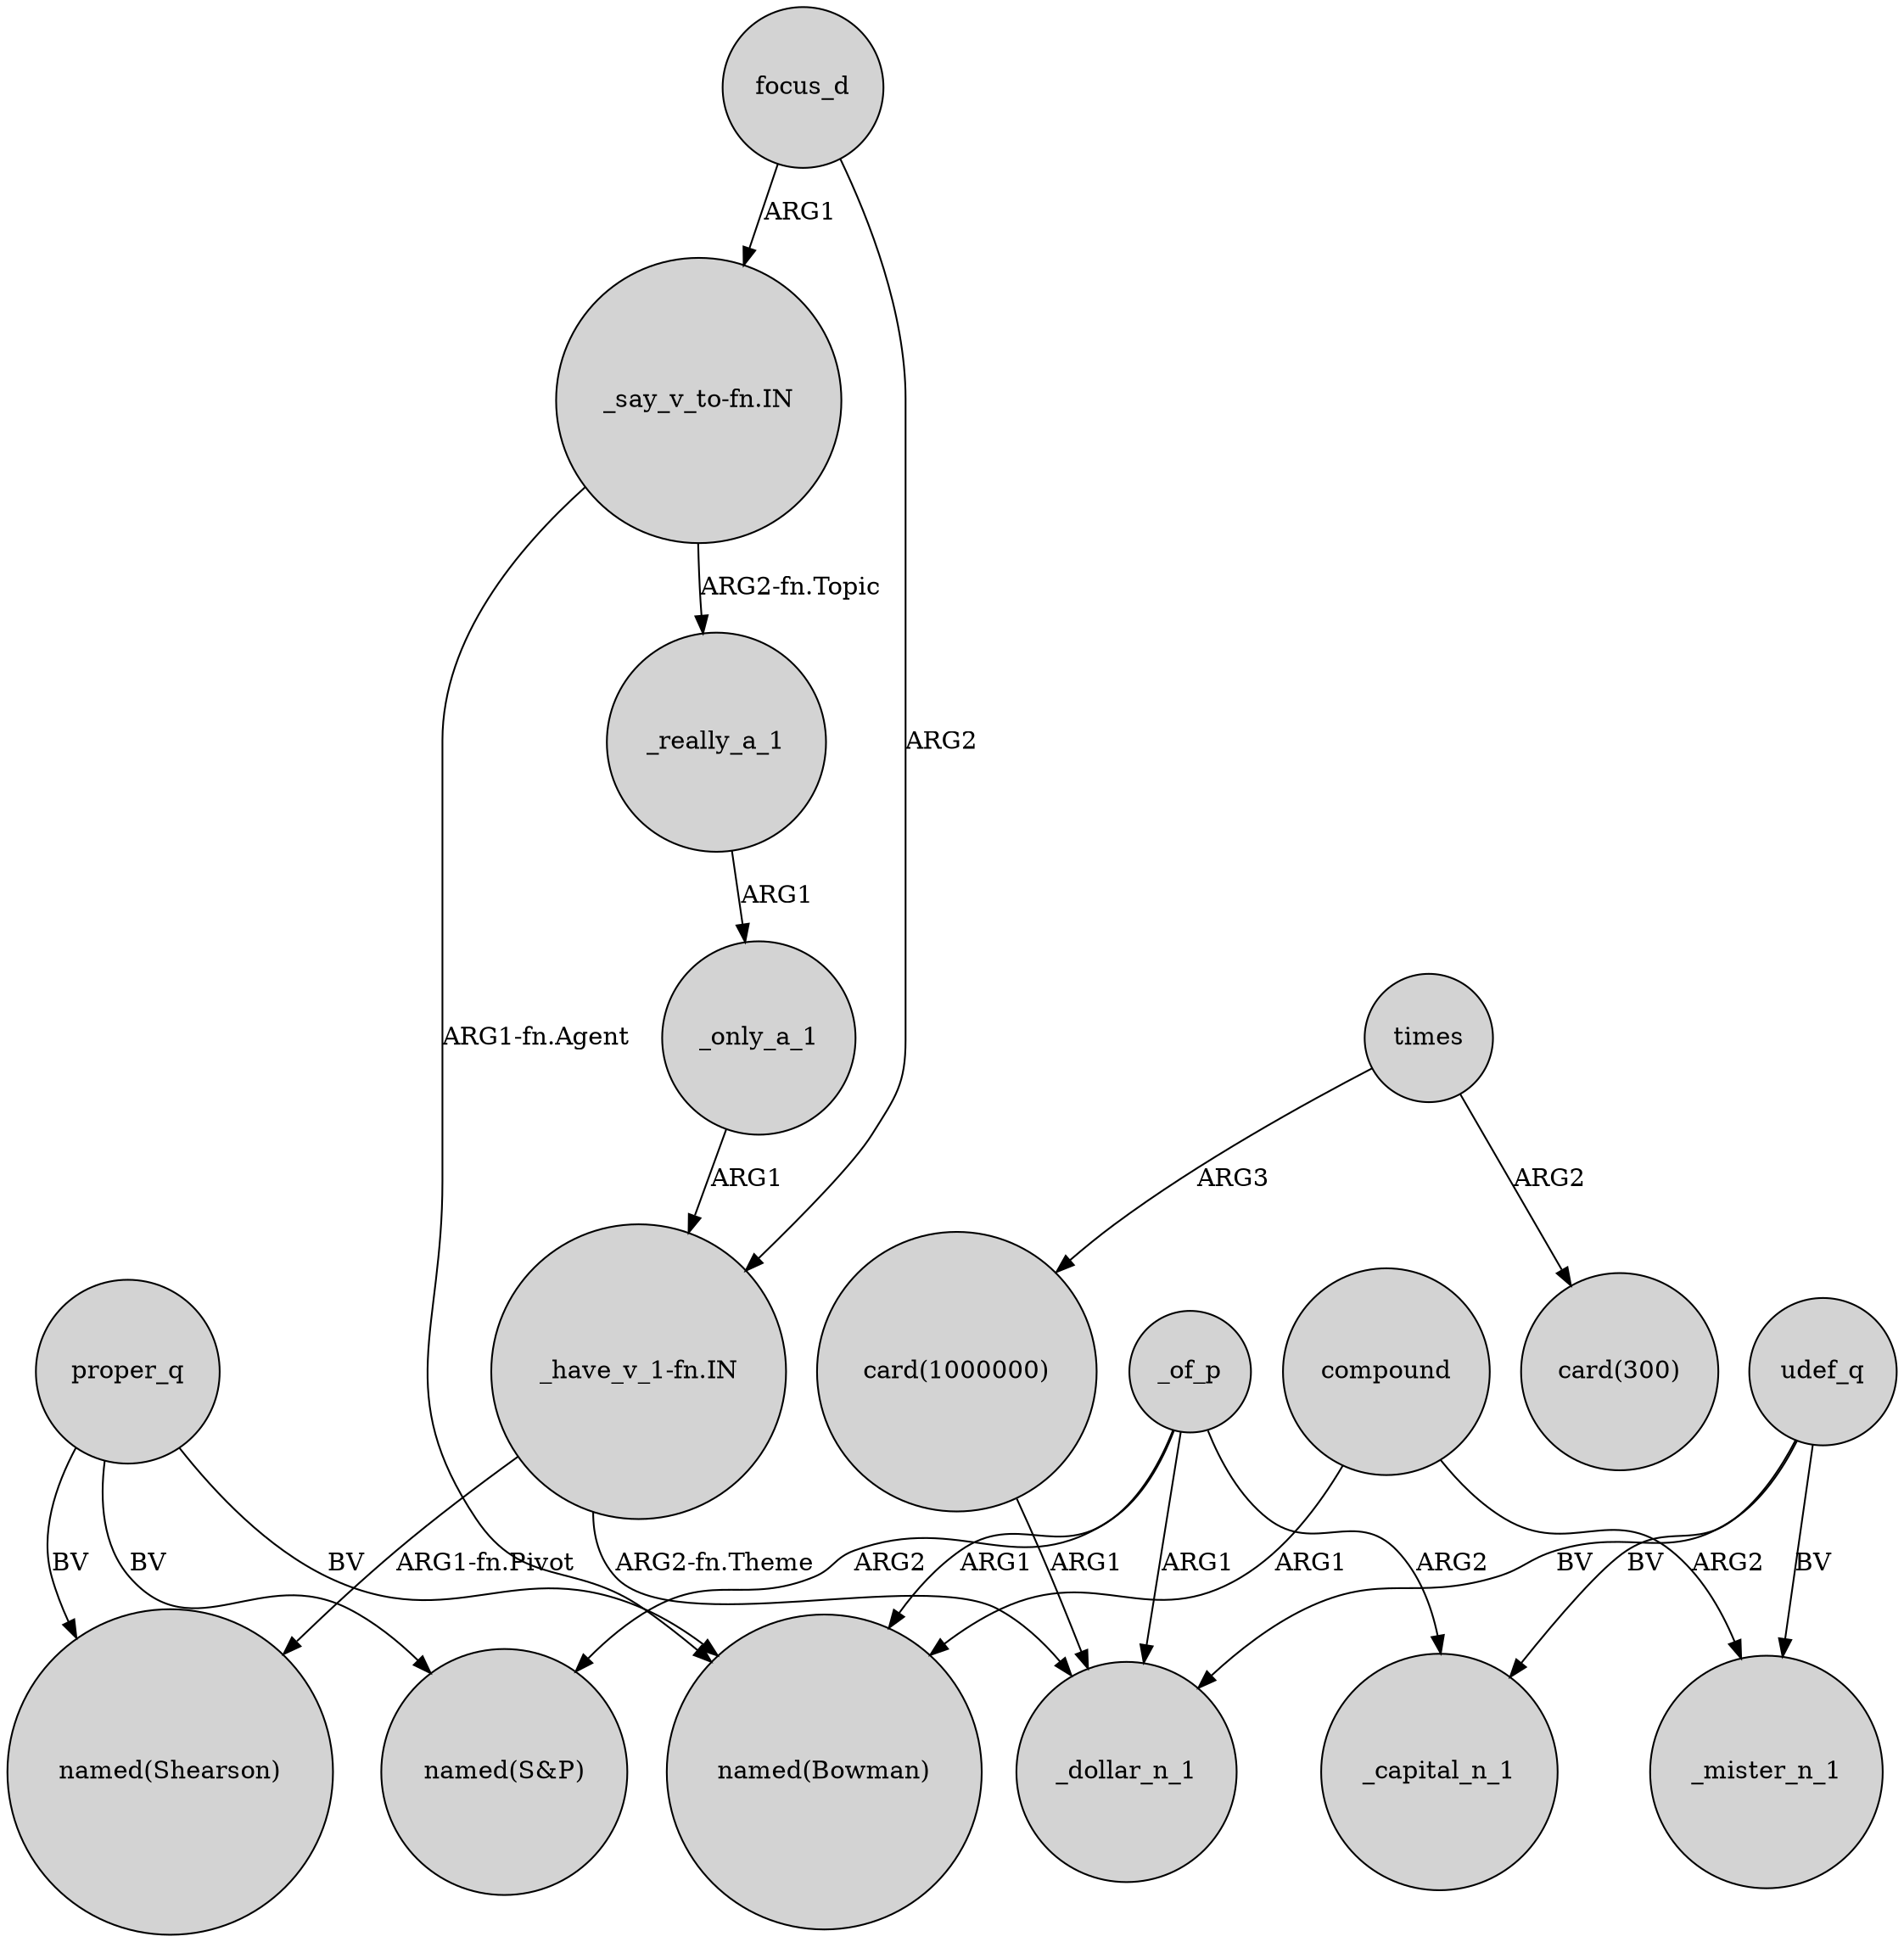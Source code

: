 digraph {
	node [shape=circle style=filled]
	"card(1000000)" -> _dollar_n_1 [label=ARG1]
	proper_q -> "named(Shearson)" [label=BV]
	"_say_v_to-fn.IN" -> _really_a_1 [label="ARG2-fn.Topic"]
	_only_a_1 -> "_have_v_1-fn.IN" [label=ARG1]
	focus_d -> "_have_v_1-fn.IN" [label=ARG2]
	_of_p -> _dollar_n_1 [label=ARG1]
	compound -> _mister_n_1 [label=ARG2]
	udef_q -> _mister_n_1 [label=BV]
	compound -> "named(Bowman)" [label=ARG1]
	times -> "card(300)" [label=ARG2]
	times -> "card(1000000)" [label=ARG3]
	_of_p -> "named(Bowman)" [label=ARG1]
	"_say_v_to-fn.IN" -> "named(Bowman)" [label="ARG1-fn.Agent"]
	"_have_v_1-fn.IN" -> _dollar_n_1 [label="ARG2-fn.Theme"]
	"_have_v_1-fn.IN" -> "named(Shearson)" [label="ARG1-fn.Pivot"]
	proper_q -> "named(Bowman)" [label=BV]
	_really_a_1 -> _only_a_1 [label=ARG1]
	_of_p -> "named(S&P)" [label=ARG2]
	_of_p -> _capital_n_1 [label=ARG2]
	proper_q -> "named(S&P)" [label=BV]
	udef_q -> _dollar_n_1 [label=BV]
	focus_d -> "_say_v_to-fn.IN" [label=ARG1]
	udef_q -> _capital_n_1 [label=BV]
}
